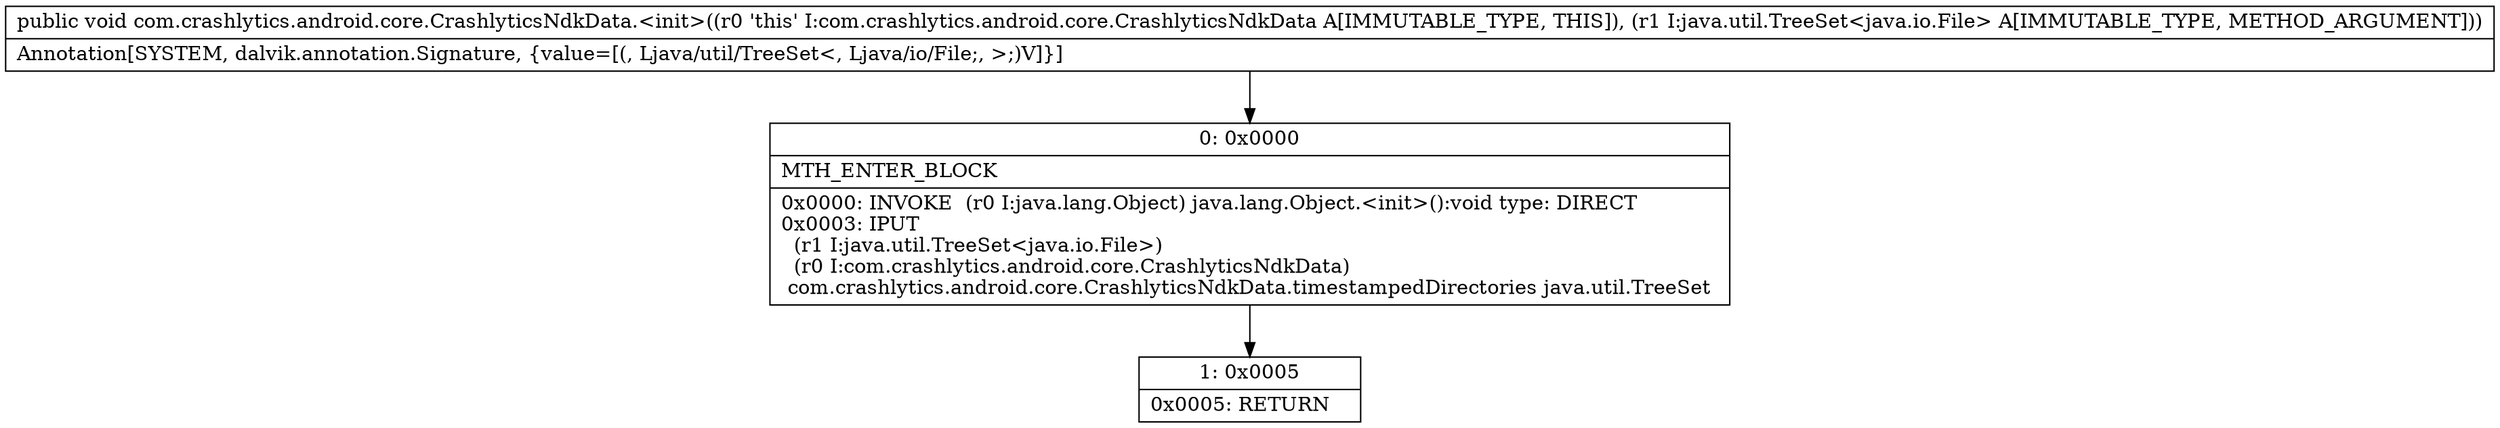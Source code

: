 digraph "CFG forcom.crashlytics.android.core.CrashlyticsNdkData.\<init\>(Ljava\/util\/TreeSet;)V" {
Node_0 [shape=record,label="{0\:\ 0x0000|MTH_ENTER_BLOCK\l|0x0000: INVOKE  (r0 I:java.lang.Object) java.lang.Object.\<init\>():void type: DIRECT \l0x0003: IPUT  \l  (r1 I:java.util.TreeSet\<java.io.File\>)\l  (r0 I:com.crashlytics.android.core.CrashlyticsNdkData)\l com.crashlytics.android.core.CrashlyticsNdkData.timestampedDirectories java.util.TreeSet \l}"];
Node_1 [shape=record,label="{1\:\ 0x0005|0x0005: RETURN   \l}"];
MethodNode[shape=record,label="{public void com.crashlytics.android.core.CrashlyticsNdkData.\<init\>((r0 'this' I:com.crashlytics.android.core.CrashlyticsNdkData A[IMMUTABLE_TYPE, THIS]), (r1 I:java.util.TreeSet\<java.io.File\> A[IMMUTABLE_TYPE, METHOD_ARGUMENT]))  | Annotation[SYSTEM, dalvik.annotation.Signature, \{value=[(, Ljava\/util\/TreeSet\<, Ljava\/io\/File;, \>;)V]\}]\l}"];
MethodNode -> Node_0;
Node_0 -> Node_1;
}

